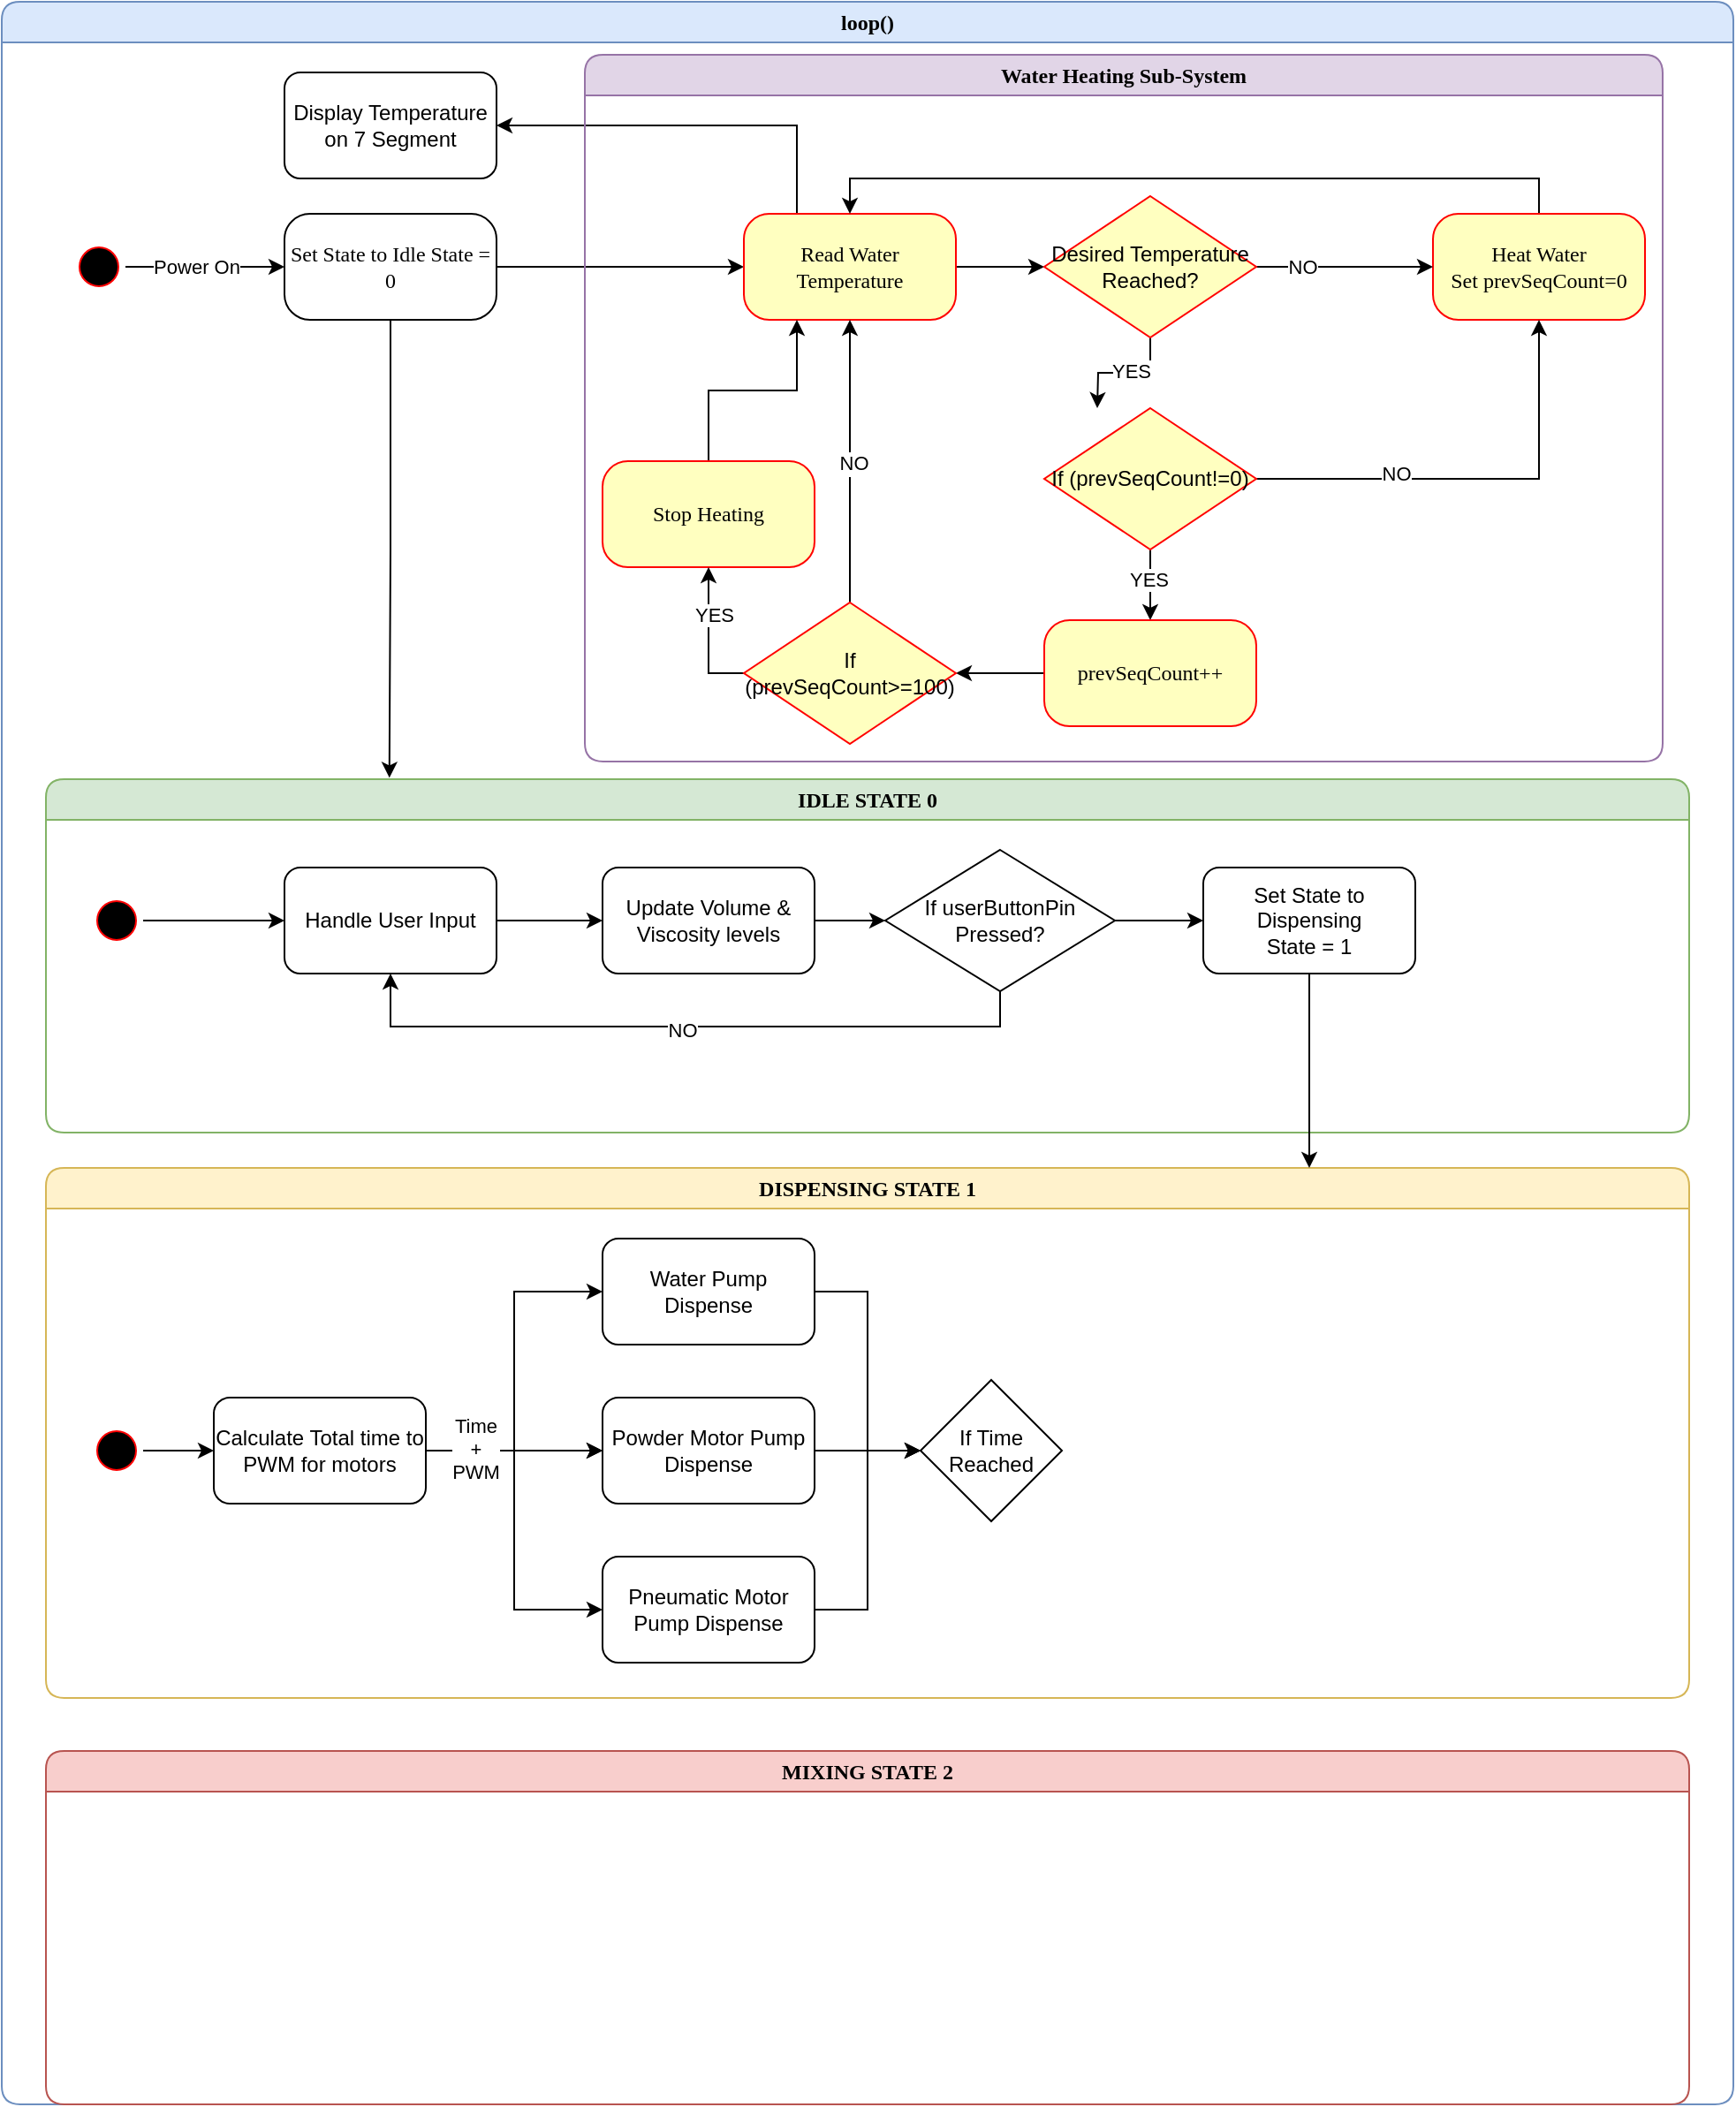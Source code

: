 <mxfile version="26.0.10">
  <diagram name="Page-1" id="58cdce13-f638-feb5-8d6f-7d28b1aa9fa0">
    <mxGraphModel dx="565" dy="302" grid="1" gridSize="10" guides="1" tooltips="1" connect="1" arrows="1" fold="1" page="1" pageScale="1" pageWidth="1100" pageHeight="850" background="none" math="0" shadow="0">
      <root>
        <mxCell id="0" />
        <mxCell id="1" parent="0" />
        <mxCell id="YEpL6Tf9vPYY_0y4thaI-25" style="edgeStyle=orthogonalEdgeStyle;rounded=0;orthogonalLoop=1;jettySize=auto;html=1;exitX=0.5;exitY=0;exitDx=0;exitDy=0;entryX=0;entryY=0.5;entryDx=0;entryDy=0;" edge="1" parent="1" source="382b91b5511bd0f7-1" target="382b91b5511bd0f7-6">
          <mxGeometry relative="1" as="geometry" />
        </mxCell>
        <mxCell id="YEpL6Tf9vPYY_0y4thaI-26" value="Power On" style="edgeLabel;html=1;align=center;verticalAlign=middle;resizable=0;points=[];" vertex="1" connectable="0" parent="YEpL6Tf9vPYY_0y4thaI-25">
          <mxGeometry x="-0.121" relative="1" as="geometry">
            <mxPoint as="offset" />
          </mxGeometry>
        </mxCell>
        <mxCell id="382b91b5511bd0f7-1" value="" style="ellipse;html=1;shape=startState;fillColor=#000000;strokeColor=#ff0000;rounded=1;shadow=0;comic=0;labelBackgroundColor=none;fontFamily=Verdana;fontSize=12;fontColor=#000000;align=center;direction=south;" parent="1" vertex="1">
          <mxGeometry x="100" y="135" width="30" height="30" as="geometry" />
        </mxCell>
        <mxCell id="YEpL6Tf9vPYY_0y4thaI-27" style="edgeStyle=orthogonalEdgeStyle;rounded=0;orthogonalLoop=1;jettySize=auto;html=1;exitX=1;exitY=0.5;exitDx=0;exitDy=0;entryX=0;entryY=0.5;entryDx=0;entryDy=0;" edge="1" parent="1" source="382b91b5511bd0f7-6" target="382b91b5511bd0f7-7">
          <mxGeometry relative="1" as="geometry">
            <mxPoint x="410" y="155" as="sourcePoint" />
          </mxGeometry>
        </mxCell>
        <mxCell id="382b91b5511bd0f7-6" value="Set State to Idle State = 0" style="rounded=1;whiteSpace=wrap;html=1;arcSize=24;shadow=0;comic=0;labelBackgroundColor=none;fontFamily=Verdana;fontSize=12;align=center;" parent="1" vertex="1">
          <mxGeometry x="220" y="120" width="120" height="60" as="geometry" />
        </mxCell>
        <mxCell id="YEpL6Tf9vPYY_0y4thaI-35" style="edgeStyle=orthogonalEdgeStyle;rounded=0;orthogonalLoop=1;jettySize=auto;html=1;exitX=1;exitY=0.5;exitDx=0;exitDy=0;entryX=0;entryY=0.5;entryDx=0;entryDy=0;" edge="1" parent="1" source="382b91b5511bd0f7-7" target="YEpL6Tf9vPYY_0y4thaI-28">
          <mxGeometry relative="1" as="geometry" />
        </mxCell>
        <mxCell id="YEpL6Tf9vPYY_0y4thaI-68" style="edgeStyle=orthogonalEdgeStyle;rounded=0;orthogonalLoop=1;jettySize=auto;html=1;exitX=0.25;exitY=0;exitDx=0;exitDy=0;entryX=1;entryY=0.5;entryDx=0;entryDy=0;" edge="1" parent="1" source="382b91b5511bd0f7-7" target="YEpL6Tf9vPYY_0y4thaI-67">
          <mxGeometry relative="1" as="geometry" />
        </mxCell>
        <mxCell id="382b91b5511bd0f7-7" value="Read Water Temperature" style="rounded=1;whiteSpace=wrap;html=1;arcSize=24;fillColor=#ffffc0;strokeColor=#ff0000;shadow=0;comic=0;labelBackgroundColor=none;fontFamily=Verdana;fontSize=12;fontColor=#000000;align=center;" parent="1" vertex="1">
          <mxGeometry x="480" y="120" width="120" height="60" as="geometry" />
        </mxCell>
        <mxCell id="YEpL6Tf9vPYY_0y4thaI-52" style="edgeStyle=orthogonalEdgeStyle;rounded=0;orthogonalLoop=1;jettySize=auto;html=1;exitX=0.5;exitY=0;exitDx=0;exitDy=0;entryX=0.5;entryY=0;entryDx=0;entryDy=0;" edge="1" parent="1" source="382b91b5511bd0f7-9" target="382b91b5511bd0f7-7">
          <mxGeometry relative="1" as="geometry" />
        </mxCell>
        <mxCell id="382b91b5511bd0f7-9" value="Heat Water&lt;br&gt;Set prevSeqCount=0" style="rounded=1;whiteSpace=wrap;html=1;arcSize=24;fillColor=#ffffc0;strokeColor=#ff0000;shadow=0;comic=0;labelBackgroundColor=none;fontFamily=Verdana;fontSize=12;fontColor=#000000;align=center;" parent="1" vertex="1">
          <mxGeometry x="870" y="120" width="120" height="60" as="geometry" />
        </mxCell>
        <mxCell id="YEpL6Tf9vPYY_0y4thaI-31" style="edgeStyle=orthogonalEdgeStyle;rounded=0;orthogonalLoop=1;jettySize=auto;html=1;exitX=1;exitY=0.5;exitDx=0;exitDy=0;entryX=0.5;entryY=1;entryDx=0;entryDy=0;" edge="1" parent="1" source="YEpL6Tf9vPYY_0y4thaI-38" target="382b91b5511bd0f7-9">
          <mxGeometry relative="1" as="geometry">
            <mxPoint x="740" y="260" as="sourcePoint" />
          </mxGeometry>
        </mxCell>
        <mxCell id="YEpL6Tf9vPYY_0y4thaI-54" value="NO" style="edgeLabel;html=1;align=center;verticalAlign=middle;resizable=0;points=[];" vertex="1" connectable="0" parent="YEpL6Tf9vPYY_0y4thaI-31">
          <mxGeometry x="-0.367" y="3" relative="1" as="geometry">
            <mxPoint as="offset" />
          </mxGeometry>
        </mxCell>
        <mxCell id="2a3bc250acf0617d-7" value="IDLE STATE 0" style="swimlane;whiteSpace=wrap;html=1;rounded=1;shadow=0;comic=0;labelBackgroundColor=none;strokeWidth=1;fontFamily=Verdana;fontSize=12;align=center;fillColor=#d5e8d4;strokeColor=#82b366;" parent="1" vertex="1">
          <mxGeometry x="85" y="440" width="930" height="200" as="geometry" />
        </mxCell>
        <mxCell id="YEpL6Tf9vPYY_0y4thaI-2" value="DISPENSING STATE 1" style="swimlane;whiteSpace=wrap;html=1;rounded=1;shadow=0;comic=0;labelBackgroundColor=none;strokeWidth=1;fontFamily=Verdana;fontSize=12;align=center;fillColor=#fff2cc;strokeColor=#d6b656;" vertex="1" parent="1">
          <mxGeometry x="85" y="660" width="930" height="300" as="geometry" />
        </mxCell>
        <mxCell id="YEpL6Tf9vPYY_0y4thaI-23" style="edgeStyle=orthogonalEdgeStyle;rounded=0;orthogonalLoop=1;jettySize=auto;html=1;exitX=0.5;exitY=1;exitDx=0;exitDy=0;entryX=0.209;entryY=-0.004;entryDx=0;entryDy=0;entryPerimeter=0;" edge="1" parent="1" source="382b91b5511bd0f7-6" target="2a3bc250acf0617d-7">
          <mxGeometry relative="1" as="geometry" />
        </mxCell>
        <mxCell id="YEpL6Tf9vPYY_0y4thaI-30" style="edgeStyle=orthogonalEdgeStyle;rounded=0;orthogonalLoop=1;jettySize=auto;html=1;exitX=0.5;exitY=1;exitDx=0;exitDy=0;entryX=0.5;entryY=0;entryDx=0;entryDy=0;" edge="1" parent="1" source="YEpL6Tf9vPYY_0y4thaI-28">
          <mxGeometry relative="1" as="geometry">
            <mxPoint x="680" y="230" as="targetPoint" />
          </mxGeometry>
        </mxCell>
        <mxCell id="YEpL6Tf9vPYY_0y4thaI-34" value="YES" style="edgeLabel;html=1;align=center;verticalAlign=middle;resizable=0;points=[];" vertex="1" connectable="0" parent="YEpL6Tf9vPYY_0y4thaI-30">
          <mxGeometry x="-0.106" y="-1" relative="1" as="geometry">
            <mxPoint as="offset" />
          </mxGeometry>
        </mxCell>
        <mxCell id="YEpL6Tf9vPYY_0y4thaI-32" style="edgeStyle=orthogonalEdgeStyle;rounded=0;orthogonalLoop=1;jettySize=auto;html=1;exitX=1;exitY=0.5;exitDx=0;exitDy=0;entryX=0;entryY=0.5;entryDx=0;entryDy=0;" edge="1" parent="1" source="YEpL6Tf9vPYY_0y4thaI-28" target="382b91b5511bd0f7-9">
          <mxGeometry relative="1" as="geometry" />
        </mxCell>
        <mxCell id="YEpL6Tf9vPYY_0y4thaI-33" value="NO" style="edgeLabel;html=1;align=center;verticalAlign=middle;resizable=0;points=[];" vertex="1" connectable="0" parent="YEpL6Tf9vPYY_0y4thaI-32">
          <mxGeometry x="-0.489" relative="1" as="geometry">
            <mxPoint as="offset" />
          </mxGeometry>
        </mxCell>
        <mxCell id="YEpL6Tf9vPYY_0y4thaI-28" value="Desired Temperature Reached?" style="rhombus;whiteSpace=wrap;html=1;fillColor=#FFFFC0;strokeColor=#FF0000;" vertex="1" parent="1">
          <mxGeometry x="650" y="110" width="120" height="80" as="geometry" />
        </mxCell>
        <mxCell id="YEpL6Tf9vPYY_0y4thaI-53" style="edgeStyle=orthogonalEdgeStyle;rounded=0;orthogonalLoop=1;jettySize=auto;html=1;exitX=0.5;exitY=0;exitDx=0;exitDy=0;entryX=0.25;entryY=1;entryDx=0;entryDy=0;" edge="1" parent="1" source="YEpL6Tf9vPYY_0y4thaI-37" target="382b91b5511bd0f7-7">
          <mxGeometry relative="1" as="geometry" />
        </mxCell>
        <mxCell id="YEpL6Tf9vPYY_0y4thaI-37" value="Stop Heating" style="rounded=1;whiteSpace=wrap;html=1;arcSize=24;fillColor=#ffffc0;strokeColor=#ff0000;shadow=0;comic=0;labelBackgroundColor=none;fontFamily=Verdana;fontSize=12;fontColor=#000000;align=center;" vertex="1" parent="1">
          <mxGeometry x="400" y="260" width="120" height="60" as="geometry" />
        </mxCell>
        <mxCell id="YEpL6Tf9vPYY_0y4thaI-43" style="edgeStyle=orthogonalEdgeStyle;rounded=0;orthogonalLoop=1;jettySize=auto;html=1;exitX=0.5;exitY=1;exitDx=0;exitDy=0;entryX=0.5;entryY=0;entryDx=0;entryDy=0;" edge="1" parent="1" source="YEpL6Tf9vPYY_0y4thaI-38" target="YEpL6Tf9vPYY_0y4thaI-39">
          <mxGeometry relative="1" as="geometry" />
        </mxCell>
        <mxCell id="YEpL6Tf9vPYY_0y4thaI-44" value="YES" style="edgeLabel;html=1;align=center;verticalAlign=middle;resizable=0;points=[];" vertex="1" connectable="0" parent="YEpL6Tf9vPYY_0y4thaI-43">
          <mxGeometry x="-0.169" y="-1" relative="1" as="geometry">
            <mxPoint as="offset" />
          </mxGeometry>
        </mxCell>
        <mxCell id="YEpL6Tf9vPYY_0y4thaI-38" value="If (prevSeqCount!=0)" style="rhombus;whiteSpace=wrap;html=1;fillColor=#FFFFC0;strokeColor=#FF0000;" vertex="1" parent="1">
          <mxGeometry x="650" y="230" width="120" height="80" as="geometry" />
        </mxCell>
        <mxCell id="YEpL6Tf9vPYY_0y4thaI-45" style="edgeStyle=orthogonalEdgeStyle;rounded=0;orthogonalLoop=1;jettySize=auto;html=1;exitX=0;exitY=0.5;exitDx=0;exitDy=0;entryX=1;entryY=0.5;entryDx=0;entryDy=0;" edge="1" parent="1" source="YEpL6Tf9vPYY_0y4thaI-39" target="YEpL6Tf9vPYY_0y4thaI-42">
          <mxGeometry relative="1" as="geometry" />
        </mxCell>
        <mxCell id="YEpL6Tf9vPYY_0y4thaI-39" value="prevSeqCount++" style="rounded=1;whiteSpace=wrap;html=1;arcSize=24;fillColor=#ffffc0;strokeColor=#ff0000;shadow=0;comic=0;labelBackgroundColor=none;fontFamily=Verdana;fontSize=12;fontColor=#000000;align=center;" vertex="1" parent="1">
          <mxGeometry x="650" y="350" width="120" height="60" as="geometry" />
        </mxCell>
        <mxCell id="YEpL6Tf9vPYY_0y4thaI-46" style="edgeStyle=orthogonalEdgeStyle;rounded=0;orthogonalLoop=1;jettySize=auto;html=1;exitX=0.5;exitY=0;exitDx=0;exitDy=0;entryX=0.5;entryY=1;entryDx=0;entryDy=0;" edge="1" parent="1" source="YEpL6Tf9vPYY_0y4thaI-42" target="382b91b5511bd0f7-7">
          <mxGeometry relative="1" as="geometry" />
        </mxCell>
        <mxCell id="YEpL6Tf9vPYY_0y4thaI-47" value="No" style="edgeLabel;html=1;align=center;verticalAlign=middle;resizable=0;points=[];" vertex="1" connectable="0" parent="YEpL6Tf9vPYY_0y4thaI-46">
          <mxGeometry x="-0.016" y="-2" relative="1" as="geometry">
            <mxPoint as="offset" />
          </mxGeometry>
        </mxCell>
        <mxCell id="YEpL6Tf9vPYY_0y4thaI-48" value="NO" style="edgeLabel;html=1;align=center;verticalAlign=middle;resizable=0;points=[];" vertex="1" connectable="0" parent="YEpL6Tf9vPYY_0y4thaI-46">
          <mxGeometry x="-0.008" y="-2" relative="1" as="geometry">
            <mxPoint as="offset" />
          </mxGeometry>
        </mxCell>
        <mxCell id="YEpL6Tf9vPYY_0y4thaI-50" style="edgeStyle=orthogonalEdgeStyle;rounded=0;orthogonalLoop=1;jettySize=auto;html=1;exitX=0;exitY=0.5;exitDx=0;exitDy=0;entryX=0.5;entryY=1;entryDx=0;entryDy=0;" edge="1" parent="1" source="YEpL6Tf9vPYY_0y4thaI-42" target="YEpL6Tf9vPYY_0y4thaI-37">
          <mxGeometry relative="1" as="geometry" />
        </mxCell>
        <mxCell id="YEpL6Tf9vPYY_0y4thaI-51" value="YES" style="edgeLabel;html=1;align=center;verticalAlign=middle;resizable=0;points=[];" vertex="1" connectable="0" parent="YEpL6Tf9vPYY_0y4thaI-50">
          <mxGeometry x="0.334" y="-3" relative="1" as="geometry">
            <mxPoint as="offset" />
          </mxGeometry>
        </mxCell>
        <mxCell id="YEpL6Tf9vPYY_0y4thaI-42" value="If (prevSeqCount&amp;gt;=100)" style="rhombus;whiteSpace=wrap;html=1;fillColor=#FFFFC0;strokeColor=#FF0000;" vertex="1" parent="1">
          <mxGeometry x="480" y="340" width="120" height="80" as="geometry" />
        </mxCell>
        <mxCell id="YEpL6Tf9vPYY_0y4thaI-55" value="loop()" style="swimlane;whiteSpace=wrap;html=1;rounded=1;shadow=0;comic=0;labelBackgroundColor=none;strokeWidth=1;fontFamily=Verdana;fontSize=12;align=center;fillColor=#dae8fc;strokeColor=#6c8ebf;" vertex="1" parent="1">
          <mxGeometry x="60" width="980" height="1190" as="geometry" />
        </mxCell>
        <mxCell id="YEpL6Tf9vPYY_0y4thaI-66" value="Water Heating Sub-System" style="swimlane;whiteSpace=wrap;html=1;rounded=1;shadow=0;comic=0;labelBackgroundColor=none;strokeWidth=1;fontFamily=Verdana;fontSize=12;align=center;startSize=23;fillColor=#e1d5e7;strokeColor=#9673a6;" vertex="1" parent="YEpL6Tf9vPYY_0y4thaI-55">
          <mxGeometry x="330" y="30" width="610" height="400" as="geometry" />
        </mxCell>
        <mxCell id="YEpL6Tf9vPYY_0y4thaI-67" value="Display Temperature on 7 Segment" style="rounded=1;whiteSpace=wrap;html=1;" vertex="1" parent="YEpL6Tf9vPYY_0y4thaI-55">
          <mxGeometry x="160" y="40" width="120" height="60" as="geometry" />
        </mxCell>
        <mxCell id="YEpL6Tf9vPYY_0y4thaI-74" style="edgeStyle=orthogonalEdgeStyle;rounded=0;orthogonalLoop=1;jettySize=auto;html=1;exitX=1;exitY=0.5;exitDx=0;exitDy=0;entryX=0;entryY=0.5;entryDx=0;entryDy=0;" edge="1" parent="YEpL6Tf9vPYY_0y4thaI-55" source="YEpL6Tf9vPYY_0y4thaI-70" target="YEpL6Tf9vPYY_0y4thaI-73">
          <mxGeometry relative="1" as="geometry" />
        </mxCell>
        <mxCell id="YEpL6Tf9vPYY_0y4thaI-70" value="Handle User Input" style="rounded=1;whiteSpace=wrap;html=1;" vertex="1" parent="YEpL6Tf9vPYY_0y4thaI-55">
          <mxGeometry x="160" y="490" width="120" height="60" as="geometry" />
        </mxCell>
        <mxCell id="YEpL6Tf9vPYY_0y4thaI-72" style="edgeStyle=orthogonalEdgeStyle;rounded=0;orthogonalLoop=1;jettySize=auto;html=1;exitX=0.5;exitY=0;exitDx=0;exitDy=0;entryX=0;entryY=0.5;entryDx=0;entryDy=0;" edge="1" parent="YEpL6Tf9vPYY_0y4thaI-55" source="YEpL6Tf9vPYY_0y4thaI-71" target="YEpL6Tf9vPYY_0y4thaI-70">
          <mxGeometry relative="1" as="geometry" />
        </mxCell>
        <mxCell id="YEpL6Tf9vPYY_0y4thaI-71" value="" style="ellipse;html=1;shape=startState;fillColor=#000000;strokeColor=#ff0000;rounded=1;shadow=0;comic=0;labelBackgroundColor=none;fontFamily=Verdana;fontSize=12;fontColor=#000000;align=center;direction=south;" vertex="1" parent="YEpL6Tf9vPYY_0y4thaI-55">
          <mxGeometry x="50" y="505" width="30" height="30" as="geometry" />
        </mxCell>
        <mxCell id="YEpL6Tf9vPYY_0y4thaI-76" style="edgeStyle=orthogonalEdgeStyle;rounded=0;orthogonalLoop=1;jettySize=auto;html=1;exitX=1;exitY=0.5;exitDx=0;exitDy=0;entryX=0;entryY=0.5;entryDx=0;entryDy=0;" edge="1" parent="YEpL6Tf9vPYY_0y4thaI-55" source="YEpL6Tf9vPYY_0y4thaI-73" target="YEpL6Tf9vPYY_0y4thaI-75">
          <mxGeometry relative="1" as="geometry" />
        </mxCell>
        <mxCell id="YEpL6Tf9vPYY_0y4thaI-73" value="Update Volume &amp;amp; Viscosity levels" style="rounded=1;whiteSpace=wrap;html=1;" vertex="1" parent="YEpL6Tf9vPYY_0y4thaI-55">
          <mxGeometry x="340" y="490" width="120" height="60" as="geometry" />
        </mxCell>
        <mxCell id="YEpL6Tf9vPYY_0y4thaI-78" style="edgeStyle=orthogonalEdgeStyle;rounded=0;orthogonalLoop=1;jettySize=auto;html=1;exitX=0.5;exitY=1;exitDx=0;exitDy=0;entryX=0.5;entryY=1;entryDx=0;entryDy=0;" edge="1" parent="YEpL6Tf9vPYY_0y4thaI-55" source="YEpL6Tf9vPYY_0y4thaI-75" target="YEpL6Tf9vPYY_0y4thaI-70">
          <mxGeometry relative="1" as="geometry" />
        </mxCell>
        <mxCell id="YEpL6Tf9vPYY_0y4thaI-80" value="NO" style="edgeLabel;html=1;align=center;verticalAlign=middle;resizable=0;points=[];" vertex="1" connectable="0" parent="YEpL6Tf9vPYY_0y4thaI-78">
          <mxGeometry x="0.013" y="2" relative="1" as="geometry">
            <mxPoint as="offset" />
          </mxGeometry>
        </mxCell>
        <mxCell id="YEpL6Tf9vPYY_0y4thaI-82" style="edgeStyle=orthogonalEdgeStyle;rounded=0;orthogonalLoop=1;jettySize=auto;html=1;exitX=1;exitY=0.5;exitDx=0;exitDy=0;entryX=0;entryY=0.5;entryDx=0;entryDy=0;" edge="1" parent="YEpL6Tf9vPYY_0y4thaI-55" source="YEpL6Tf9vPYY_0y4thaI-75" target="YEpL6Tf9vPYY_0y4thaI-81">
          <mxGeometry relative="1" as="geometry" />
        </mxCell>
        <mxCell id="YEpL6Tf9vPYY_0y4thaI-75" value="If userButtonPin Pressed?" style="rhombus;whiteSpace=wrap;html=1;" vertex="1" parent="YEpL6Tf9vPYY_0y4thaI-55">
          <mxGeometry x="500" y="480" width="130" height="80" as="geometry" />
        </mxCell>
        <mxCell id="YEpL6Tf9vPYY_0y4thaI-81" value="Set State to Dispensing&lt;br&gt;State = 1" style="rounded=1;whiteSpace=wrap;html=1;" vertex="1" parent="YEpL6Tf9vPYY_0y4thaI-55">
          <mxGeometry x="680" y="490" width="120" height="60" as="geometry" />
        </mxCell>
        <mxCell id="YEpL6Tf9vPYY_0y4thaI-86" style="edgeStyle=orthogonalEdgeStyle;rounded=0;orthogonalLoop=1;jettySize=auto;html=1;exitX=0.5;exitY=0;exitDx=0;exitDy=0;entryX=0;entryY=0.5;entryDx=0;entryDy=0;" edge="1" parent="YEpL6Tf9vPYY_0y4thaI-55" source="YEpL6Tf9vPYY_0y4thaI-84" target="YEpL6Tf9vPYY_0y4thaI-85">
          <mxGeometry relative="1" as="geometry" />
        </mxCell>
        <mxCell id="YEpL6Tf9vPYY_0y4thaI-84" value="" style="ellipse;html=1;shape=startState;fillColor=#000000;strokeColor=#ff0000;rounded=1;shadow=0;comic=0;labelBackgroundColor=none;fontFamily=Verdana;fontSize=12;fontColor=#000000;align=center;direction=south;" vertex="1" parent="YEpL6Tf9vPYY_0y4thaI-55">
          <mxGeometry x="50" y="805" width="30" height="30" as="geometry" />
        </mxCell>
        <mxCell id="YEpL6Tf9vPYY_0y4thaI-90" style="edgeStyle=orthogonalEdgeStyle;rounded=0;orthogonalLoop=1;jettySize=auto;html=1;exitX=1;exitY=0.5;exitDx=0;exitDy=0;entryX=0;entryY=0.5;entryDx=0;entryDy=0;" edge="1" parent="YEpL6Tf9vPYY_0y4thaI-55" source="YEpL6Tf9vPYY_0y4thaI-85" target="YEpL6Tf9vPYY_0y4thaI-88">
          <mxGeometry relative="1" as="geometry" />
        </mxCell>
        <mxCell id="YEpL6Tf9vPYY_0y4thaI-91" style="edgeStyle=orthogonalEdgeStyle;rounded=0;orthogonalLoop=1;jettySize=auto;html=1;exitX=1;exitY=0.5;exitDx=0;exitDy=0;entryX=0;entryY=0.5;entryDx=0;entryDy=0;" edge="1" parent="YEpL6Tf9vPYY_0y4thaI-55" source="YEpL6Tf9vPYY_0y4thaI-85" target="YEpL6Tf9vPYY_0y4thaI-87">
          <mxGeometry relative="1" as="geometry" />
        </mxCell>
        <mxCell id="YEpL6Tf9vPYY_0y4thaI-92" style="edgeStyle=orthogonalEdgeStyle;rounded=0;orthogonalLoop=1;jettySize=auto;html=1;exitX=1;exitY=0.5;exitDx=0;exitDy=0;entryX=0;entryY=0.5;entryDx=0;entryDy=0;" edge="1" parent="YEpL6Tf9vPYY_0y4thaI-55" source="YEpL6Tf9vPYY_0y4thaI-85" target="YEpL6Tf9vPYY_0y4thaI-89">
          <mxGeometry relative="1" as="geometry" />
        </mxCell>
        <mxCell id="YEpL6Tf9vPYY_0y4thaI-95" value="" style="edgeStyle=orthogonalEdgeStyle;rounded=0;orthogonalLoop=1;jettySize=auto;html=1;" edge="1" parent="YEpL6Tf9vPYY_0y4thaI-55" source="YEpL6Tf9vPYY_0y4thaI-85" target="YEpL6Tf9vPYY_0y4thaI-88">
          <mxGeometry relative="1" as="geometry" />
        </mxCell>
        <mxCell id="YEpL6Tf9vPYY_0y4thaI-96" value="Time&lt;br&gt;+&lt;br&gt;PWM" style="edgeLabel;html=1;align=center;verticalAlign=middle;resizable=0;points=[];" vertex="1" connectable="0" parent="YEpL6Tf9vPYY_0y4thaI-95">
          <mxGeometry x="-0.446" y="1" relative="1" as="geometry">
            <mxPoint as="offset" />
          </mxGeometry>
        </mxCell>
        <mxCell id="YEpL6Tf9vPYY_0y4thaI-85" value="Calculate Total time to PWM for motors" style="rounded=1;whiteSpace=wrap;html=1;" vertex="1" parent="YEpL6Tf9vPYY_0y4thaI-55">
          <mxGeometry x="120" y="790" width="120" height="60" as="geometry" />
        </mxCell>
        <mxCell id="YEpL6Tf9vPYY_0y4thaI-97" style="edgeStyle=orthogonalEdgeStyle;rounded=0;orthogonalLoop=1;jettySize=auto;html=1;exitX=1;exitY=0.5;exitDx=0;exitDy=0;entryX=0;entryY=0.5;entryDx=0;entryDy=0;" edge="1" parent="YEpL6Tf9vPYY_0y4thaI-55" source="YEpL6Tf9vPYY_0y4thaI-87" target="YEpL6Tf9vPYY_0y4thaI-93">
          <mxGeometry relative="1" as="geometry" />
        </mxCell>
        <mxCell id="YEpL6Tf9vPYY_0y4thaI-87" value="Water Pump Dispense" style="rounded=1;whiteSpace=wrap;html=1;" vertex="1" parent="YEpL6Tf9vPYY_0y4thaI-55">
          <mxGeometry x="340" y="700" width="120" height="60" as="geometry" />
        </mxCell>
        <mxCell id="YEpL6Tf9vPYY_0y4thaI-101" style="edgeStyle=orthogonalEdgeStyle;rounded=0;orthogonalLoop=1;jettySize=auto;html=1;exitX=1;exitY=0.5;exitDx=0;exitDy=0;entryX=0;entryY=0.5;entryDx=0;entryDy=0;" edge="1" parent="YEpL6Tf9vPYY_0y4thaI-55" source="YEpL6Tf9vPYY_0y4thaI-88" target="YEpL6Tf9vPYY_0y4thaI-93">
          <mxGeometry relative="1" as="geometry" />
        </mxCell>
        <mxCell id="YEpL6Tf9vPYY_0y4thaI-88" value="Powder Motor Pump&lt;br&gt;Dispense" style="rounded=1;whiteSpace=wrap;html=1;" vertex="1" parent="YEpL6Tf9vPYY_0y4thaI-55">
          <mxGeometry x="340" y="790" width="120" height="60" as="geometry" />
        </mxCell>
        <mxCell id="YEpL6Tf9vPYY_0y4thaI-12" value="MIXING STATE 2" style="swimlane;whiteSpace=wrap;html=1;rounded=1;shadow=0;comic=0;labelBackgroundColor=none;strokeWidth=1;fontFamily=Verdana;fontSize=12;align=center;startSize=23;fillColor=#f8cecc;strokeColor=#b85450;" vertex="1" parent="YEpL6Tf9vPYY_0y4thaI-55">
          <mxGeometry x="25" y="990" width="930" height="200" as="geometry" />
        </mxCell>
        <mxCell id="YEpL6Tf9vPYY_0y4thaI-100" style="edgeStyle=orthogonalEdgeStyle;rounded=0;orthogonalLoop=1;jettySize=auto;html=1;exitX=1;exitY=0.5;exitDx=0;exitDy=0;entryX=0;entryY=0.5;entryDx=0;entryDy=0;" edge="1" parent="YEpL6Tf9vPYY_0y4thaI-55" source="YEpL6Tf9vPYY_0y4thaI-89" target="YEpL6Tf9vPYY_0y4thaI-93">
          <mxGeometry relative="1" as="geometry" />
        </mxCell>
        <mxCell id="YEpL6Tf9vPYY_0y4thaI-89" value="Pneumatic Motor Pump Dispense" style="rounded=1;whiteSpace=wrap;html=1;" vertex="1" parent="YEpL6Tf9vPYY_0y4thaI-55">
          <mxGeometry x="340" y="880" width="120" height="60" as="geometry" />
        </mxCell>
        <mxCell id="YEpL6Tf9vPYY_0y4thaI-93" value="If Time Reached" style="rhombus;whiteSpace=wrap;html=1;" vertex="1" parent="YEpL6Tf9vPYY_0y4thaI-55">
          <mxGeometry x="520" y="780" width="80" height="80" as="geometry" />
        </mxCell>
        <mxCell id="YEpL6Tf9vPYY_0y4thaI-83" style="edgeStyle=orthogonalEdgeStyle;rounded=0;orthogonalLoop=1;jettySize=auto;html=1;exitX=0.5;exitY=1;exitDx=0;exitDy=0;" edge="1" parent="1" source="YEpL6Tf9vPYY_0y4thaI-81">
          <mxGeometry relative="1" as="geometry">
            <mxPoint x="800" y="660" as="targetPoint" />
          </mxGeometry>
        </mxCell>
      </root>
    </mxGraphModel>
  </diagram>
</mxfile>

